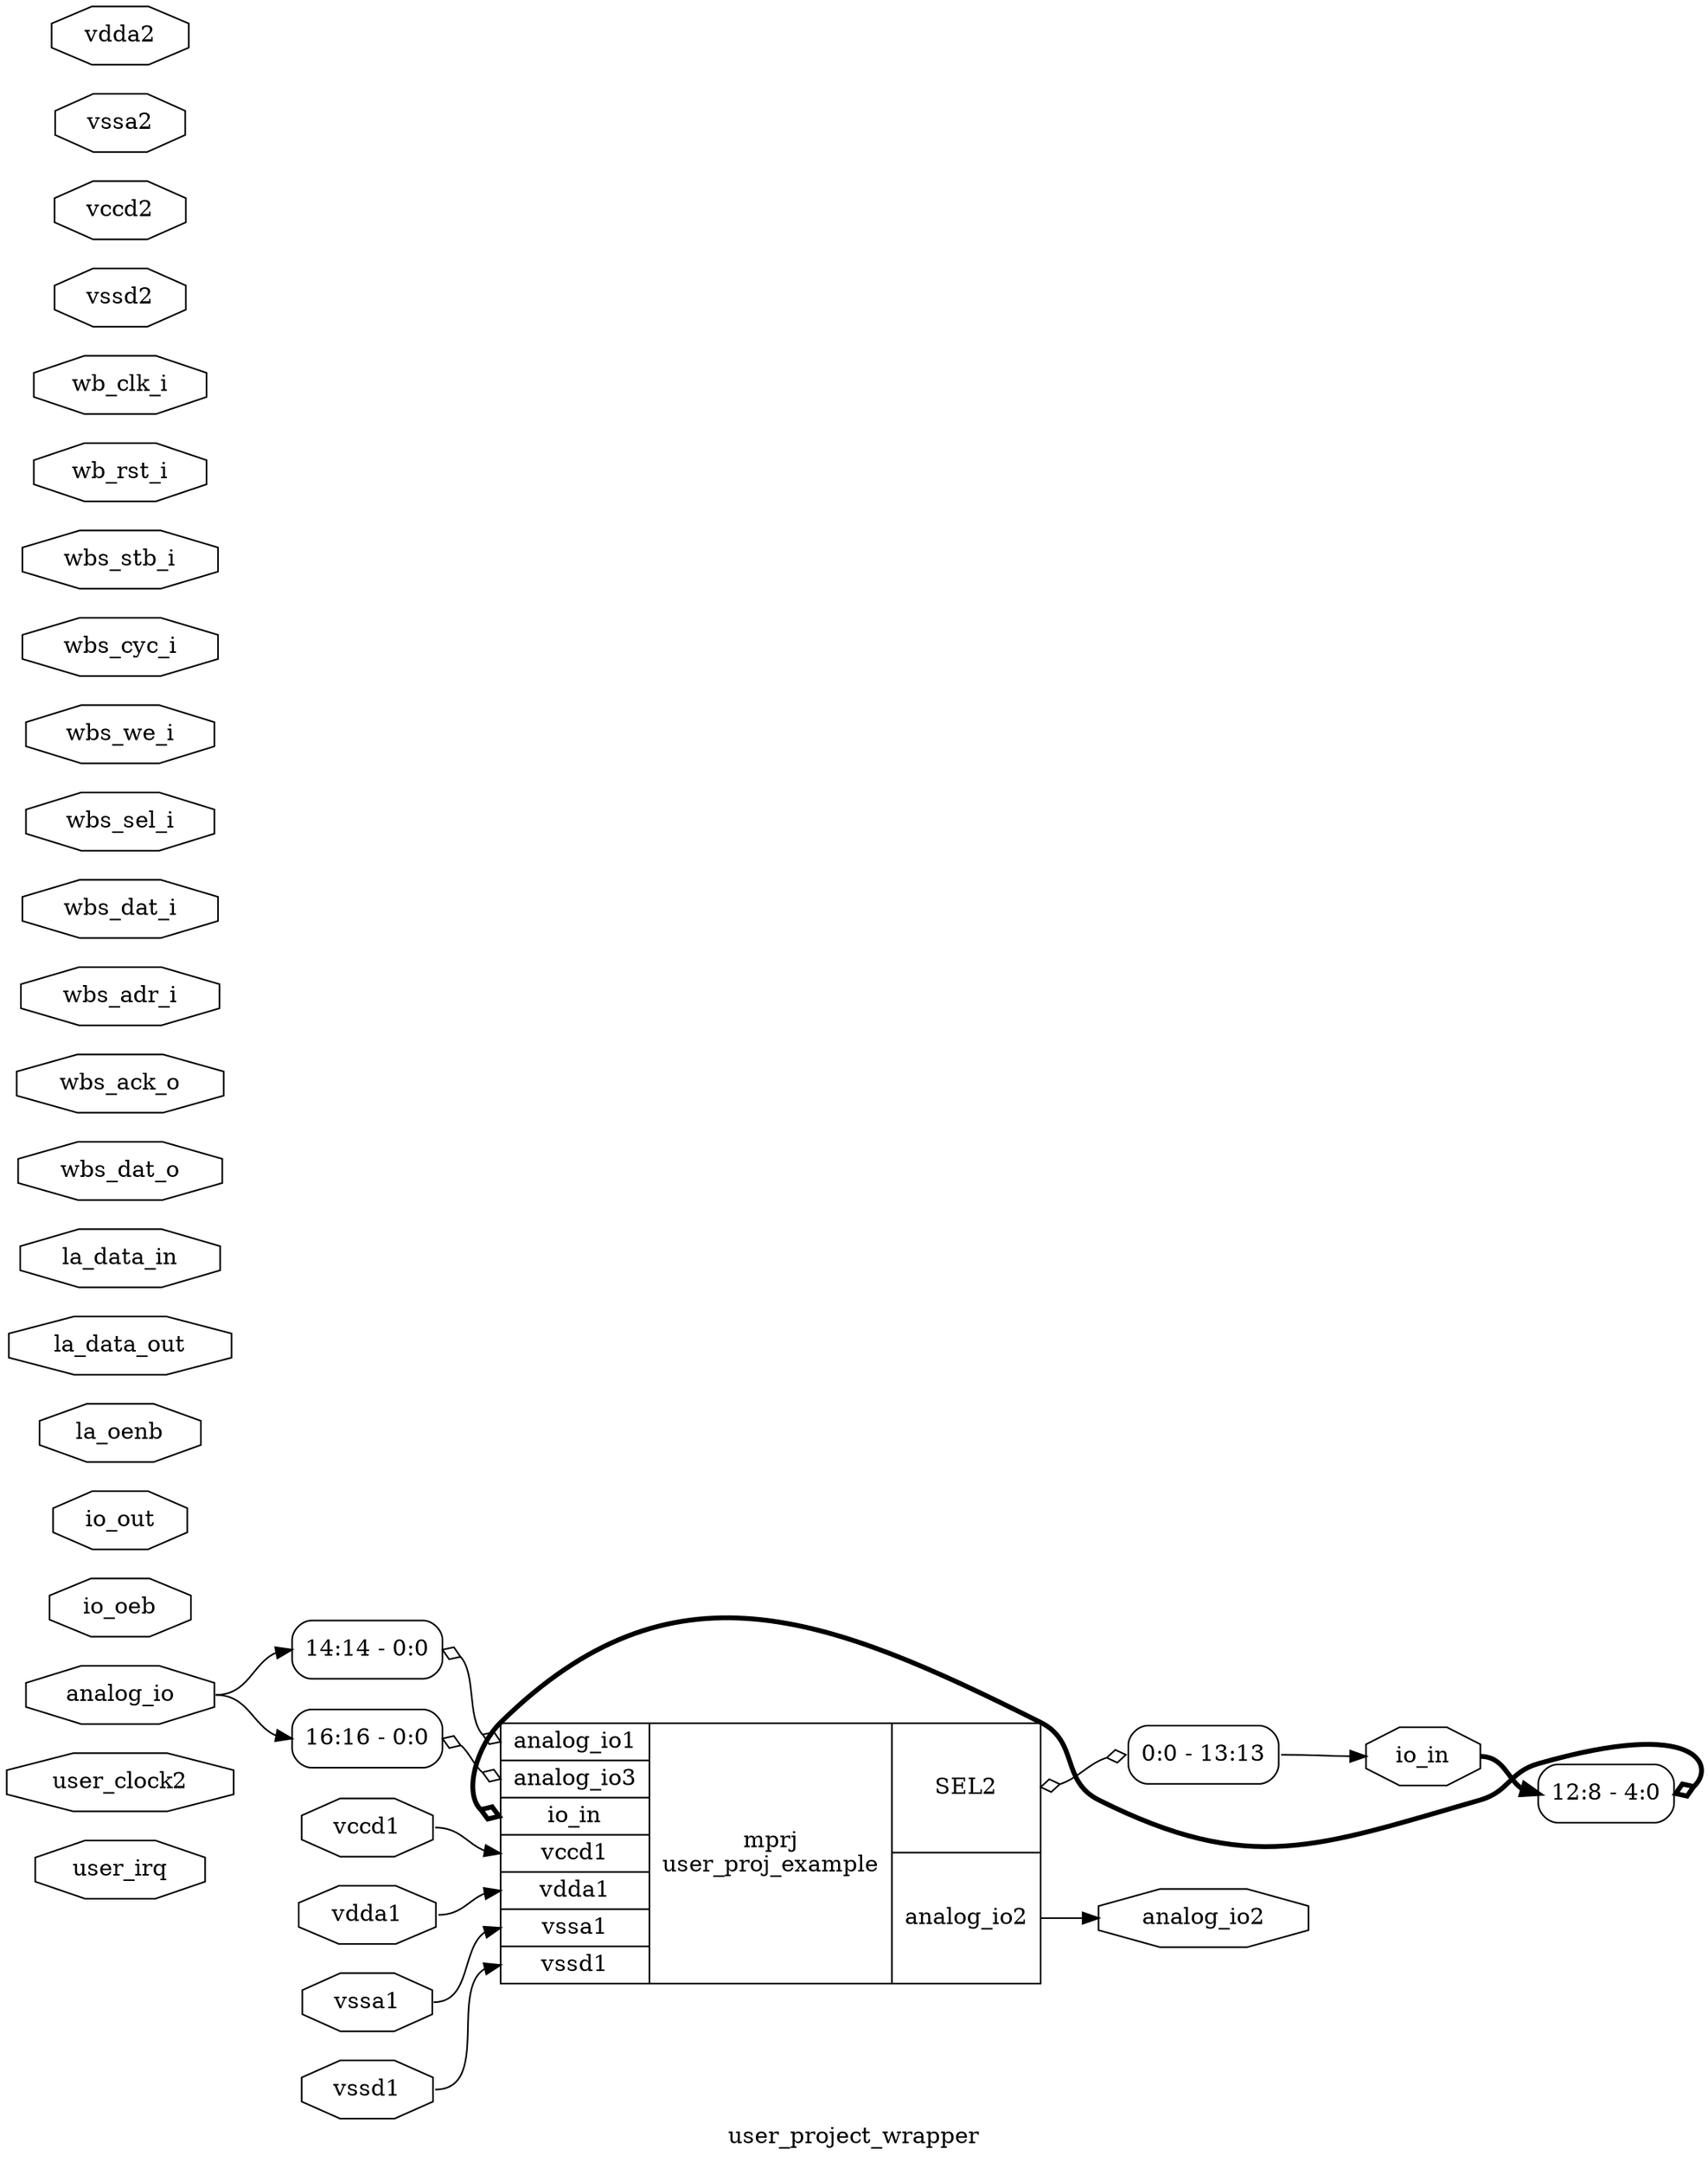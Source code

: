digraph "user_project_wrapper" {
label="user_project_wrapper";
rankdir="LR";
remincross=true;
n1 [ shape=octagon, label="user_irq", color="black", fontcolor="black" ];
n2 [ shape=octagon, label="user_clock2", color="black", fontcolor="black" ];
n3 [ shape=octagon, label="analog_io2", color="black", fontcolor="black" ];
n4 [ shape=octagon, label="analog_io", color="black", fontcolor="black" ];
n5 [ shape=octagon, label="io_oeb", color="black", fontcolor="black" ];
n6 [ shape=octagon, label="io_out", color="black", fontcolor="black" ];
n7 [ shape=octagon, label="io_in", color="black", fontcolor="black" ];
n8 [ shape=octagon, label="la_oenb", color="black", fontcolor="black" ];
n9 [ shape=octagon, label="la_data_out", color="black", fontcolor="black" ];
n10 [ shape=octagon, label="la_data_in", color="black", fontcolor="black" ];
n11 [ shape=octagon, label="wbs_dat_o", color="black", fontcolor="black" ];
n12 [ shape=octagon, label="wbs_ack_o", color="black", fontcolor="black" ];
n13 [ shape=octagon, label="wbs_adr_i", color="black", fontcolor="black" ];
n14 [ shape=octagon, label="wbs_dat_i", color="black", fontcolor="black" ];
n15 [ shape=octagon, label="wbs_sel_i", color="black", fontcolor="black" ];
n16 [ shape=octagon, label="wbs_we_i", color="black", fontcolor="black" ];
n17 [ shape=octagon, label="wbs_cyc_i", color="black", fontcolor="black" ];
n18 [ shape=octagon, label="wbs_stb_i", color="black", fontcolor="black" ];
n19 [ shape=octagon, label="wb_rst_i", color="black", fontcolor="black" ];
n20 [ shape=octagon, label="wb_clk_i", color="black", fontcolor="black" ];
n21 [ shape=octagon, label="vssd2", color="black", fontcolor="black" ];
n22 [ shape=octagon, label="vssd1", color="black", fontcolor="black" ];
n23 [ shape=octagon, label="vccd2", color="black", fontcolor="black" ];
n24 [ shape=octagon, label="vccd1", color="black", fontcolor="black" ];
n25 [ shape=octagon, label="vssa2", color="black", fontcolor="black" ];
n26 [ shape=octagon, label="vssa1", color="black", fontcolor="black" ];
n27 [ shape=octagon, label="vdda2", color="black", fontcolor="black" ];
n28 [ shape=octagon, label="vdda1", color="black", fontcolor="black" ];
c32 [ shape=record, label="{{<p29> analog_io1|<p30> analog_io3|<p7> io_in|<p24> vccd1|<p28> vdda1|<p26> vssa1|<p22> vssd1}|mprj\nuser_proj_example|{<p31> SEL2|<p3> analog_io2}}",  ];
x0 [ shape=record, style=rounded, label="<s0> 16:16 - 0:0 ", color="black", fontcolor="black" ];
x0:e -> c32:p30:w [arrowhead=odiamond, arrowtail=odiamond, dir=both, color="black", fontcolor="black", label=""];
x1 [ shape=record, style=rounded, label="<s0> 14:14 - 0:0 ", color="black", fontcolor="black" ];
x1:e -> c32:p29:w [arrowhead=odiamond, arrowtail=odiamond, dir=both, color="black", fontcolor="black", label=""];
x2 [ shape=record, style=rounded, label="<s0> 0:0 - 13:13 ", color="black", fontcolor="black" ];
c32:p31:e -> x2:w [arrowhead=odiamond, arrowtail=odiamond, dir=both, color="black", fontcolor="black", label=""];
x3 [ shape=record, style=rounded, label="<s0> 12:8 - 4:0 ", color="black", fontcolor="black" ];
x3:e -> c32:p7:w [arrowhead=odiamond, arrowtail=odiamond, dir=both, color="black", fontcolor="black", style="setlinewidth(3)", label=""];
n22:e -> c32:p22:w [color="black", fontcolor="black", label=""];
n24:e -> c32:p24:w [color="black", fontcolor="black", label=""];
n26:e -> c32:p26:w [color="black", fontcolor="black", label=""];
n28:e -> c32:p28:w [color="black", fontcolor="black", label=""];
c32:p3:e -> n3:w [color="black", fontcolor="black", label=""];
n4:e -> x0:s0:w [color="black", fontcolor="black", label=""];
n4:e -> x1:s0:w [color="black", fontcolor="black", label=""];
x2:s0:e -> n7:w [color="black", fontcolor="black", label=""];
n7:e -> x3:s0:w [color="black", fontcolor="black", style="setlinewidth(3)", label=""];
}
